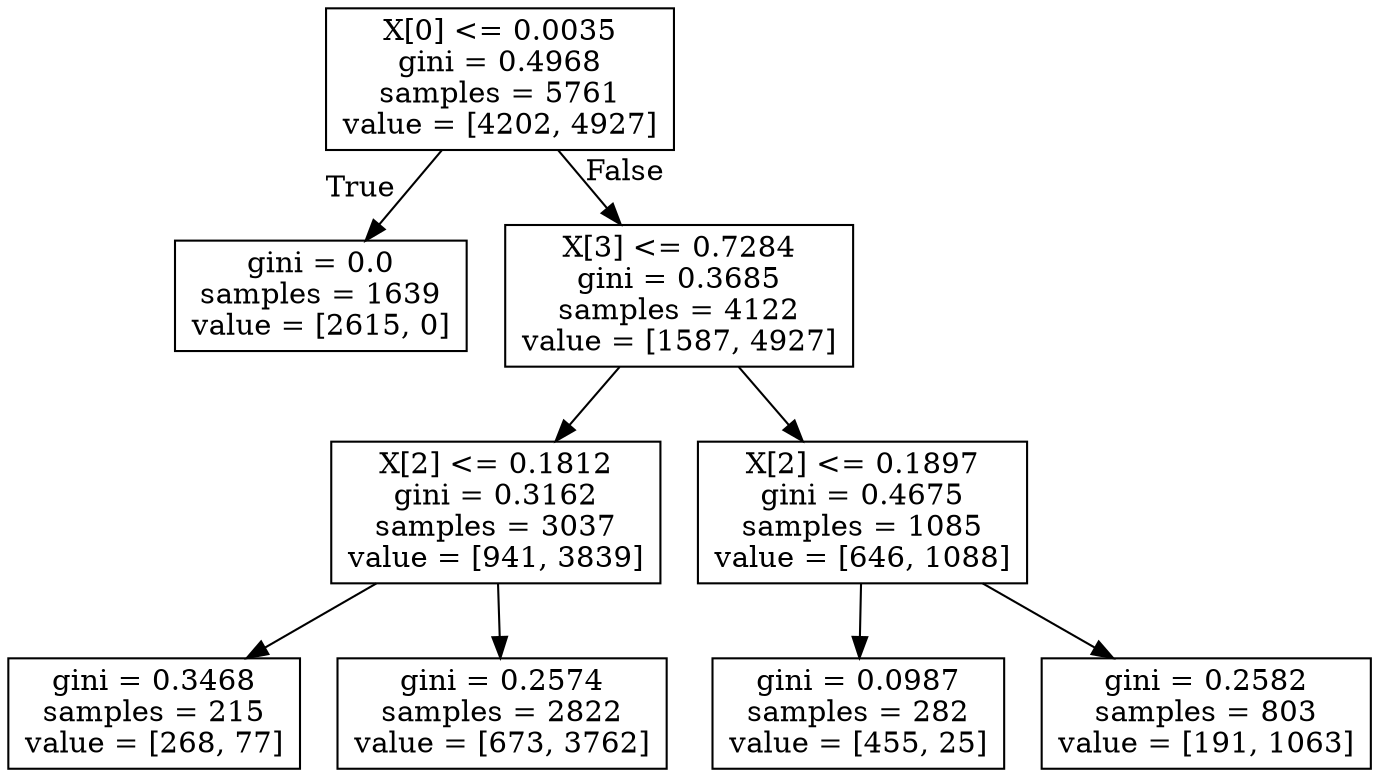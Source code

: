 digraph Tree {
node [shape=box] ;
0 [label="X[0] <= 0.0035\ngini = 0.4968\nsamples = 5761\nvalue = [4202, 4927]"] ;
1 [label="gini = 0.0\nsamples = 1639\nvalue = [2615, 0]"] ;
0 -> 1 [labeldistance=2.5, labelangle=45, headlabel="True"] ;
2 [label="X[3] <= 0.7284\ngini = 0.3685\nsamples = 4122\nvalue = [1587, 4927]"] ;
0 -> 2 [labeldistance=2.5, labelangle=-45, headlabel="False"] ;
3 [label="X[2] <= 0.1812\ngini = 0.3162\nsamples = 3037\nvalue = [941, 3839]"] ;
2 -> 3 ;
4 [label="gini = 0.3468\nsamples = 215\nvalue = [268, 77]"] ;
3 -> 4 ;
5 [label="gini = 0.2574\nsamples = 2822\nvalue = [673, 3762]"] ;
3 -> 5 ;
6 [label="X[2] <= 0.1897\ngini = 0.4675\nsamples = 1085\nvalue = [646, 1088]"] ;
2 -> 6 ;
7 [label="gini = 0.0987\nsamples = 282\nvalue = [455, 25]"] ;
6 -> 7 ;
8 [label="gini = 0.2582\nsamples = 803\nvalue = [191, 1063]"] ;
6 -> 8 ;
}
